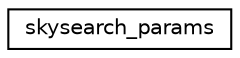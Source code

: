 digraph "Graphical Class Hierarchy"
{
  edge [fontname="Helvetica",fontsize="10",labelfontname="Helvetica",labelfontsize="10"];
  node [fontname="Helvetica",fontsize="10",shape=record];
  rankdir="LR";
  Node0 [label="skysearch_params",height=0.2,width=0.4,color="black", fillcolor="white", style="filled",URL="$d4/d73/structskysearch__params.html"];
}
